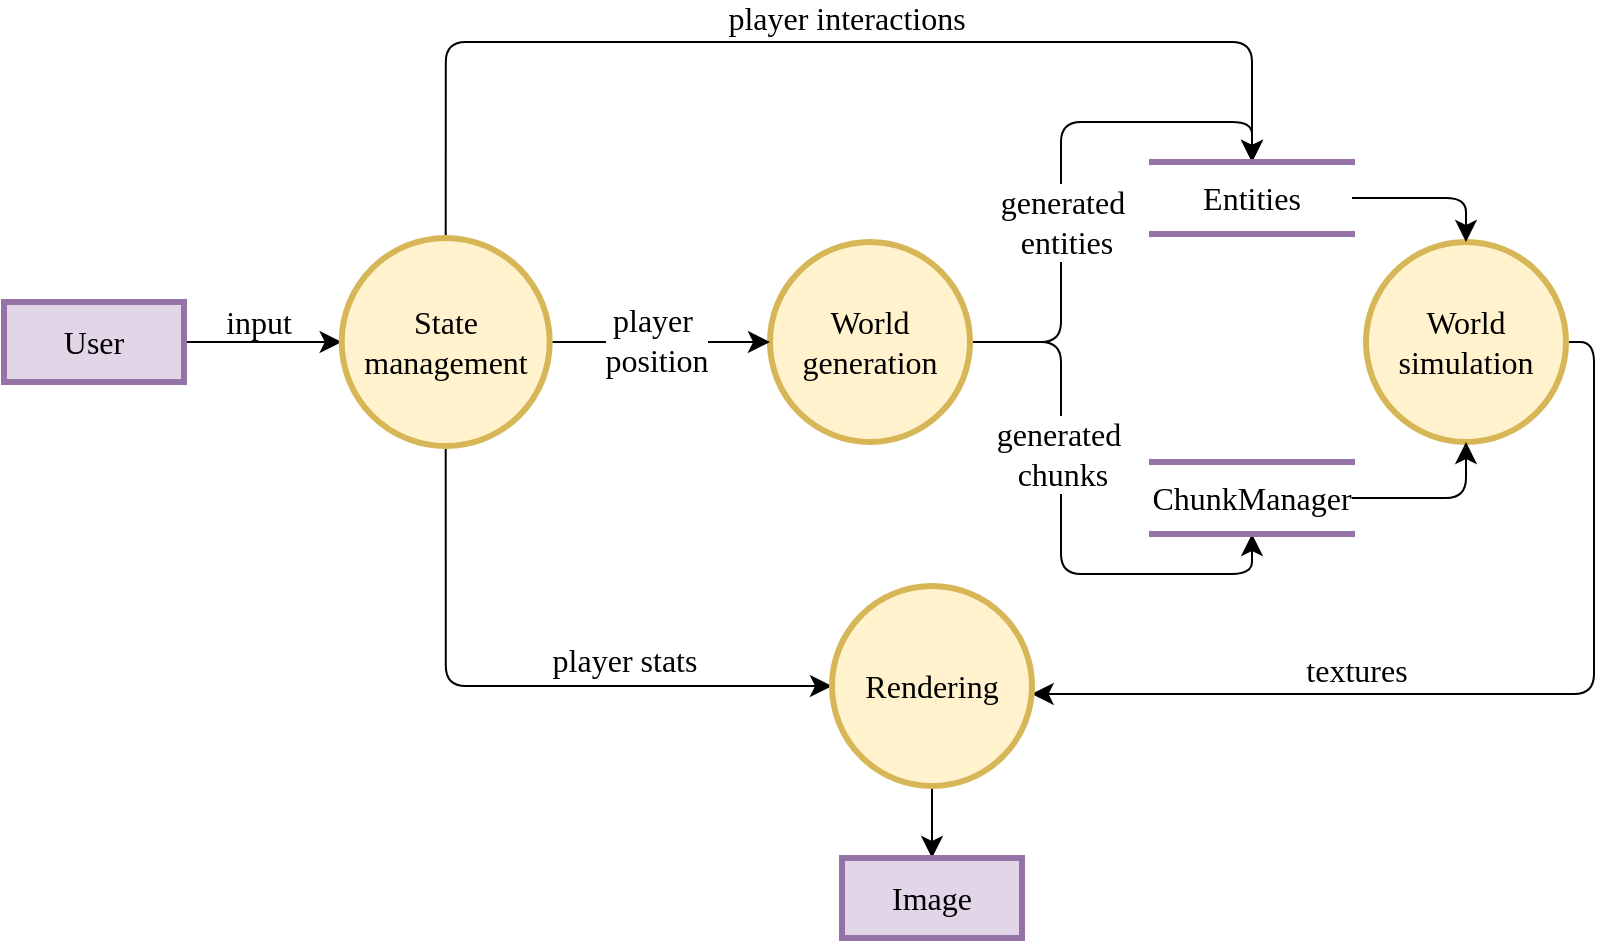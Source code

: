 <mxfile>
    <diagram name="Page-1" id="c7558073-3199-34d8-9f00-42111426c3f3">
        <mxGraphModel dx="1362" dy="857" grid="0" gridSize="10" guides="1" tooltips="1" connect="1" arrows="1" fold="1" page="0" pageScale="1" pageWidth="826" pageHeight="1169" background="#ffffff" math="0" shadow="0">
            <root>
                <mxCell id="0"/>
                <mxCell id="1" parent="0"/>
                <mxCell id="Gj97hD-j8zqPcNH29J3H-106" style="edgeStyle=orthogonalEdgeStyle;rounded=1;orthogonalLoop=1;jettySize=auto;html=1;entryX=0;entryY=0.5;entryDx=0;entryDy=0;fontFamily=Garamond;fontSize=16;fontColor=#000000;startSize=8;endSize=8;curved=0;strokeColor=#000000;" parent="1" source="Gj97hD-j8zqPcNH29J3H-98" target="Gj97hD-j8zqPcNH29J3H-102" edge="1">
                    <mxGeometry relative="1" as="geometry"/>
                </mxCell>
                <mxCell id="Gj97hD-j8zqPcNH29J3H-123" value="input" style="edgeLabel;html=1;align=center;verticalAlign=middle;resizable=0;points=[];fontSize=16;fontFamily=Garamond;fontColor=#000000;labelBackgroundColor=none;" parent="Gj97hD-j8zqPcNH29J3H-106" vertex="1" connectable="0">
                    <mxGeometry x="-0.214" y="3" relative="1" as="geometry">
                        <mxPoint x="6" y="-7" as="offset"/>
                    </mxGeometry>
                </mxCell>
                <mxCell id="Gj97hD-j8zqPcNH29J3H-98" value="User" style="rounded=0;whiteSpace=wrap;html=1;fontSize=16;fontFamily=Garamond;fillColor=#e1d5e7;strokeColor=#9673a6;strokeWidth=3;fontColor=#000000;" parent="1" vertex="1">
                    <mxGeometry x="-134" y="480" width="90" height="40" as="geometry"/>
                </mxCell>
                <mxCell id="Gj97hD-j8zqPcNH29J3H-109" style="edgeStyle=orthogonalEdgeStyle;shape=connector;curved=0;rounded=1;orthogonalLoop=1;jettySize=auto;html=1;entryX=0.5;entryY=1;entryDx=0;entryDy=0;labelBackgroundColor=default;align=center;verticalAlign=middle;fontFamily=Garamond;fontSize=16;fontColor=#000000;endArrow=classic;startSize=8;endSize=8;strokeColor=#000000;" parent="1" source="Gj97hD-j8zqPcNH29J3H-100" target="Gj97hD-j8zqPcNH29J3H-104" edge="1">
                    <mxGeometry relative="1" as="geometry"/>
                </mxCell>
                <mxCell id="Gj97hD-j8zqPcNH29J3H-135" value="&lt;div&gt;generated&amp;nbsp;&lt;/div&gt;&lt;div&gt;chunks&lt;/div&gt;" style="edgeLabel;html=1;align=center;verticalAlign=middle;resizable=0;points=[];fontSize=16;fontFamily=Garamond;fontColor=#000000;labelBackgroundColor=#FFFFFF;" parent="Gj97hD-j8zqPcNH29J3H-109" vertex="1" connectable="0">
                    <mxGeometry x="-0.214" y="-3" relative="1" as="geometry">
                        <mxPoint x="3" y="-8" as="offset"/>
                    </mxGeometry>
                </mxCell>
                <mxCell id="Gj97hD-j8zqPcNH29J3H-111" style="edgeStyle=orthogonalEdgeStyle;shape=connector;curved=0;rounded=1;orthogonalLoop=1;jettySize=auto;html=1;entryX=0.5;entryY=0;entryDx=0;entryDy=0;labelBackgroundColor=default;align=center;verticalAlign=middle;fontFamily=Garamond;fontSize=16;fontColor=#000000;endArrow=classic;startSize=8;endSize=8;strokeColor=#000000;" parent="1" source="Gj97hD-j8zqPcNH29J3H-100" target="Gj97hD-j8zqPcNH29J3H-110" edge="1">
                    <mxGeometry relative="1" as="geometry"/>
                </mxCell>
                <mxCell id="Gj97hD-j8zqPcNH29J3H-134" value="&lt;div&gt;generated&amp;nbsp;&lt;/div&gt;&lt;div&gt;entities&lt;/div&gt;" style="edgeLabel;html=1;align=center;verticalAlign=middle;resizable=0;points=[];fontSize=16;fontFamily=Garamond;fontColor=#000000;labelBackgroundColor=#FFFFFF;" parent="Gj97hD-j8zqPcNH29J3H-111" vertex="1" connectable="0">
                    <mxGeometry x="-0.322" relative="1" as="geometry">
                        <mxPoint x="2" y="-14" as="offset"/>
                    </mxGeometry>
                </mxCell>
                <mxCell id="Gj97hD-j8zqPcNH29J3H-100" value="World generation" style="ellipse;whiteSpace=wrap;html=1;aspect=fixed;fontSize=16;fillColor=#fff2cc;strokeColor=#d6b656;strokeWidth=3;fontFamily=Garamond;fontColor=#000000;" parent="1" vertex="1">
                    <mxGeometry x="249" y="450" width="100" height="100" as="geometry"/>
                </mxCell>
                <mxCell id="Gj97hD-j8zqPcNH29J3H-108" style="edgeStyle=orthogonalEdgeStyle;shape=connector;curved=0;rounded=1;orthogonalLoop=1;jettySize=auto;html=1;entryX=0;entryY=0.5;entryDx=0;entryDy=0;labelBackgroundColor=default;align=center;verticalAlign=middle;fontFamily=Garamond;fontSize=16;fontColor=#000000;endArrow=classic;startSize=8;endSize=8;strokeColor=#000000;" parent="1" source="Gj97hD-j8zqPcNH29J3H-102" target="Gj97hD-j8zqPcNH29J3H-100" edge="1">
                    <mxGeometry relative="1" as="geometry"/>
                </mxCell>
                <mxCell id="Gj97hD-j8zqPcNH29J3H-126" value="&lt;div&gt;player&amp;nbsp;&lt;/div&gt;&lt;div&gt;position&lt;/div&gt;" style="edgeLabel;html=1;align=center;verticalAlign=middle;resizable=0;points=[];fontSize=16;fontFamily=Garamond;fontColor=#000000;labelBackgroundColor=#FFFFFF;" parent="Gj97hD-j8zqPcNH29J3H-108" vertex="1" connectable="0">
                    <mxGeometry x="-0.199" relative="1" as="geometry">
                        <mxPoint x="9" y="-1" as="offset"/>
                    </mxGeometry>
                </mxCell>
                <mxCell id="Gj97hD-j8zqPcNH29J3H-116" style="edgeStyle=orthogonalEdgeStyle;shape=connector;curved=0;rounded=1;orthogonalLoop=1;jettySize=auto;html=1;entryX=0.5;entryY=0;entryDx=0;entryDy=0;labelBackgroundColor=default;align=center;verticalAlign=middle;fontFamily=Garamond;fontSize=16;fontColor=#000000;endArrow=classic;startSize=8;endSize=8;exitX=0.5;exitY=0;exitDx=0;exitDy=0;strokeColor=#000000;" parent="1" source="Gj97hD-j8zqPcNH29J3H-102" target="Gj97hD-j8zqPcNH29J3H-110" edge="1">
                    <mxGeometry relative="1" as="geometry">
                        <Array as="points">
                            <mxPoint x="87" y="350"/>
                            <mxPoint x="490" y="350"/>
                        </Array>
                    </mxGeometry>
                </mxCell>
                <mxCell id="Gj97hD-j8zqPcNH29J3H-124" value="player interactions" style="edgeLabel;html=1;align=center;verticalAlign=middle;resizable=0;points=[];fontSize=16;fontFamily=Garamond;fontColor=#000000;labelBackgroundColor=none;" parent="Gj97hD-j8zqPcNH29J3H-116" vertex="1" connectable="0">
                    <mxGeometry x="-0.356" y="1" relative="1" as="geometry">
                        <mxPoint x="117" y="-11" as="offset"/>
                    </mxGeometry>
                </mxCell>
                <mxCell id="Gj97hD-j8zqPcNH29J3H-131" style="edgeStyle=orthogonalEdgeStyle;shape=connector;curved=0;rounded=1;orthogonalLoop=1;jettySize=auto;html=1;labelBackgroundColor=default;align=center;verticalAlign=middle;fontFamily=Garamond;fontSize=16;fontColor=#000000;endArrow=classic;startSize=8;endSize=8;exitX=0.5;exitY=1;exitDx=0;exitDy=0;entryX=0;entryY=0.5;entryDx=0;entryDy=0;strokeColor=#000000;" parent="1" source="Gj97hD-j8zqPcNH29J3H-102" target="Gj97hD-j8zqPcNH29J3H-118" edge="1">
                    <mxGeometry relative="1" as="geometry"/>
                </mxCell>
                <mxCell id="Gj97hD-j8zqPcNH29J3H-138" value="player stats" style="edgeLabel;html=1;align=center;verticalAlign=middle;resizable=0;points=[];fontSize=16;fontFamily=Garamond;fontColor=#000000;labelBackgroundColor=none;" parent="Gj97hD-j8zqPcNH29J3H-131" vertex="1" connectable="0">
                    <mxGeometry x="0.29" y="-3" relative="1" as="geometry">
                        <mxPoint x="7" y="-16" as="offset"/>
                    </mxGeometry>
                </mxCell>
                <mxCell id="Gj97hD-j8zqPcNH29J3H-102" value="&lt;div&gt;State&lt;/div&gt;&lt;div&gt;management&lt;/div&gt;" style="ellipse;whiteSpace=wrap;html=1;aspect=fixed;fontSize=16;fillColor=#fff2cc;strokeColor=#d6b656;strokeWidth=3;fontFamily=Garamond;fontColor=#000000;" parent="1" vertex="1">
                    <mxGeometry x="34.85" y="448" width="104" height="104" as="geometry"/>
                </mxCell>
                <mxCell id="Gj97hD-j8zqPcNH29J3H-132" style="edgeStyle=orthogonalEdgeStyle;shape=connector;curved=0;rounded=1;orthogonalLoop=1;jettySize=auto;html=1;labelBackgroundColor=default;align=center;verticalAlign=middle;fontFamily=Garamond;fontSize=16;fontColor=#000000;endArrow=classic;startSize=8;endSize=8;strokeColor=#000000;" parent="1" source="Gj97hD-j8zqPcNH29J3H-103" target="Gj97hD-j8zqPcNH29J3H-118" edge="1">
                    <mxGeometry relative="1" as="geometry">
                        <Array as="points">
                            <mxPoint x="661" y="500"/>
                            <mxPoint x="661" y="676"/>
                        </Array>
                    </mxGeometry>
                </mxCell>
                <mxCell id="Gj97hD-j8zqPcNH29J3H-137" value="textures" style="edgeLabel;html=1;align=center;verticalAlign=middle;resizable=0;points=[];fontSize=16;fontFamily=Garamond;fontColor=#000000;labelBackgroundColor=none;" parent="Gj97hD-j8zqPcNH29J3H-132" vertex="1" connectable="0">
                    <mxGeometry x="0.32" relative="1" as="geometry">
                        <mxPoint x="2" y="-12" as="offset"/>
                    </mxGeometry>
                </mxCell>
                <mxCell id="Gj97hD-j8zqPcNH29J3H-103" value="World simulation" style="ellipse;whiteSpace=wrap;html=1;aspect=fixed;fontSize=16;fillColor=#fff2cc;strokeColor=#d6b656;strokeWidth=3;fontFamily=Garamond;fontColor=#000000;" parent="1" vertex="1">
                    <mxGeometry x="547" y="450" width="100" height="100" as="geometry"/>
                </mxCell>
                <mxCell id="Gj97hD-j8zqPcNH29J3H-107" style="edgeStyle=orthogonalEdgeStyle;shape=connector;curved=0;rounded=1;orthogonalLoop=1;jettySize=auto;html=1;entryX=0.5;entryY=1;entryDx=0;entryDy=0;labelBackgroundColor=default;align=center;verticalAlign=middle;fontFamily=Garamond;fontSize=16;fontColor=#000000;endArrow=classic;startSize=8;endSize=8;exitX=1;exitY=0.5;exitDx=0;exitDy=0;strokeColor=#000000;" parent="1" source="Gj97hD-j8zqPcNH29J3H-104" target="Gj97hD-j8zqPcNH29J3H-103" edge="1">
                    <mxGeometry relative="1" as="geometry"/>
                </mxCell>
                <mxCell id="Gj97hD-j8zqPcNH29J3H-104" value="ChunkManager" style="shape=partialRectangle;whiteSpace=wrap;html=1;left=0;right=0;fillColor=none;rounded=0;strokeColor=#9673a6;strokeWidth=3;align=center;verticalAlign=middle;fontFamily=Garamond;fontSize=16;fontColor=#000000;" parent="1" vertex="1">
                    <mxGeometry x="440" y="560" width="100" height="36" as="geometry"/>
                </mxCell>
                <mxCell id="Gj97hD-j8zqPcNH29J3H-112" style="edgeStyle=orthogonalEdgeStyle;shape=connector;curved=0;rounded=1;orthogonalLoop=1;jettySize=auto;html=1;labelBackgroundColor=default;align=center;verticalAlign=middle;fontFamily=Garamond;fontSize=16;fontColor=#000000;endArrow=classic;startSize=8;endSize=8;exitX=1;exitY=0.5;exitDx=0;exitDy=0;entryX=0.5;entryY=0;entryDx=0;entryDy=0;strokeColor=#000000;" parent="1" source="Gj97hD-j8zqPcNH29J3H-110" target="Gj97hD-j8zqPcNH29J3H-103" edge="1">
                    <mxGeometry relative="1" as="geometry"/>
                </mxCell>
                <mxCell id="Gj97hD-j8zqPcNH29J3H-110" value="Entities" style="shape=partialRectangle;whiteSpace=wrap;html=1;left=0;right=0;fillColor=none;rounded=0;strokeColor=#9673a6;strokeWidth=3;align=center;verticalAlign=middle;fontFamily=Garamond;fontSize=16;fontColor=#000000;" parent="1" vertex="1">
                    <mxGeometry x="440" y="410" width="100" height="36" as="geometry"/>
                </mxCell>
                <mxCell id="Gj97hD-j8zqPcNH29J3H-139" style="edgeStyle=orthogonalEdgeStyle;shape=connector;curved=0;rounded=1;orthogonalLoop=1;jettySize=auto;html=1;labelBackgroundColor=default;align=center;verticalAlign=middle;fontFamily=Garamond;fontSize=16;fontColor=#000000;endArrow=classic;startSize=8;endSize=8;strokeColor=#000000;" parent="1" source="Gj97hD-j8zqPcNH29J3H-118" target="Gj97hD-j8zqPcNH29J3H-140" edge="1">
                    <mxGeometry relative="1" as="geometry">
                        <mxPoint x="330" y="802.0" as="targetPoint"/>
                    </mxGeometry>
                </mxCell>
                <mxCell id="Gj97hD-j8zqPcNH29J3H-118" value="Rendering" style="ellipse;whiteSpace=wrap;html=1;aspect=fixed;fontSize=16;fillColor=#fff2cc;strokeColor=#d6b656;strokeWidth=3;fontFamily=Garamond;fontColor=#000000;" parent="1" vertex="1">
                    <mxGeometry x="280" y="622" width="100" height="100" as="geometry"/>
                </mxCell>
                <mxCell id="Gj97hD-j8zqPcNH29J3H-120" style="edgeStyle=orthogonalEdgeStyle;shape=connector;curved=0;rounded=1;orthogonalLoop=1;jettySize=auto;html=1;exitX=0.5;exitY=1;exitDx=0;exitDy=0;labelBackgroundColor=default;strokeColor=default;align=center;verticalAlign=middle;fontFamily=Garamond;fontSize=16;fontColor=#000000;endArrow=classic;startSize=8;endSize=8;" parent="1" source="Gj97hD-j8zqPcNH29J3H-98" target="Gj97hD-j8zqPcNH29J3H-98" edge="1">
                    <mxGeometry relative="1" as="geometry"/>
                </mxCell>
                <mxCell id="Gj97hD-j8zqPcNH29J3H-140" value="Image" style="rounded=0;whiteSpace=wrap;html=1;fontSize=16;fontFamily=Garamond;fillColor=#e1d5e7;strokeColor=#9673a6;strokeWidth=3;fontColor=#000000;" parent="1" vertex="1">
                    <mxGeometry x="285" y="758" width="90" height="40" as="geometry"/>
                </mxCell>
            </root>
        </mxGraphModel>
    </diagram>
</mxfile>